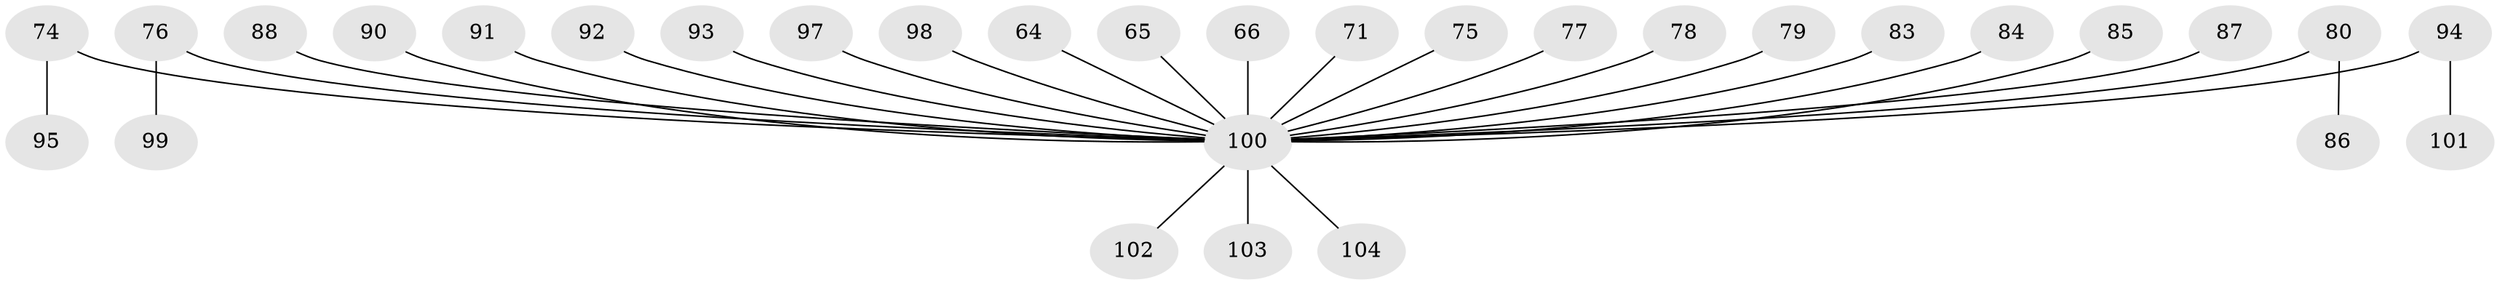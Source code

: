 // original degree distribution, {7: 0.019230769230769232, 3: 0.10576923076923077, 5: 0.009615384615384616, 6: 0.019230769230769232, 4: 0.07692307692307693, 1: 0.4807692307692308, 2: 0.28846153846153844}
// Generated by graph-tools (version 1.1) at 2025/56/03/04/25 21:56:18]
// undirected, 31 vertices, 30 edges
graph export_dot {
graph [start="1"]
  node [color=gray90,style=filled];
  64;
  65;
  66;
  71;
  74;
  75 [super="+63"];
  76;
  77;
  78;
  79;
  80;
  83;
  84;
  85;
  86;
  87;
  88 [super="+34"];
  90;
  91;
  92;
  93;
  94;
  95;
  97;
  98;
  99;
  100 [super="+1+6+22+39+60+53+43+89+62+96+54+82+61"];
  101;
  102;
  103;
  104 [super="+35"];
  64 -- 100;
  65 -- 100;
  66 -- 100;
  71 -- 100;
  74 -- 95;
  74 -- 100;
  75 -- 100;
  76 -- 99;
  76 -- 100;
  77 -- 100;
  78 -- 100;
  79 -- 100;
  80 -- 86;
  80 -- 100;
  83 -- 100;
  84 -- 100;
  85 -- 100;
  87 -- 100;
  88 -- 100;
  90 -- 100;
  91 -- 100;
  92 -- 100;
  93 -- 100;
  94 -- 101;
  94 -- 100;
  97 -- 100;
  98 -- 100;
  100 -- 103;
  100 -- 102;
  100 -- 104;
}
